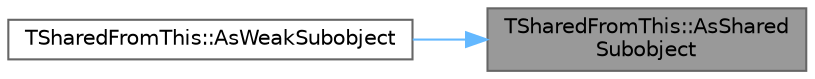 digraph "TSharedFromThis::AsSharedSubobject"
{
 // INTERACTIVE_SVG=YES
 // LATEX_PDF_SIZE
  bgcolor="transparent";
  edge [fontname=Helvetica,fontsize=10,labelfontname=Helvetica,labelfontsize=10];
  node [fontname=Helvetica,fontsize=10,shape=box,height=0.2,width=0.4];
  rankdir="RL";
  Node1 [id="Node000001",label="TSharedFromThis::AsShared\lSubobject",height=0.2,width=0.4,color="gray40", fillcolor="grey60", style="filled", fontcolor="black",tooltip="Provides a shared reference to a subobject of this object, i.e."];
  Node1 -> Node2 [id="edge1_Node000001_Node000002",dir="back",color="steelblue1",style="solid",tooltip=" "];
  Node2 [id="Node000002",label="TSharedFromThis::AsWeakSubobject",height=0.2,width=0.4,color="grey40", fillcolor="white", style="filled",URL="$db/d15/classTSharedFromThis.html#a0eda1d4b00f4e6a9d7d00f22f5087ed8",tooltip="Provides a weak pointer to a subobject of this object, i.e."];
}
